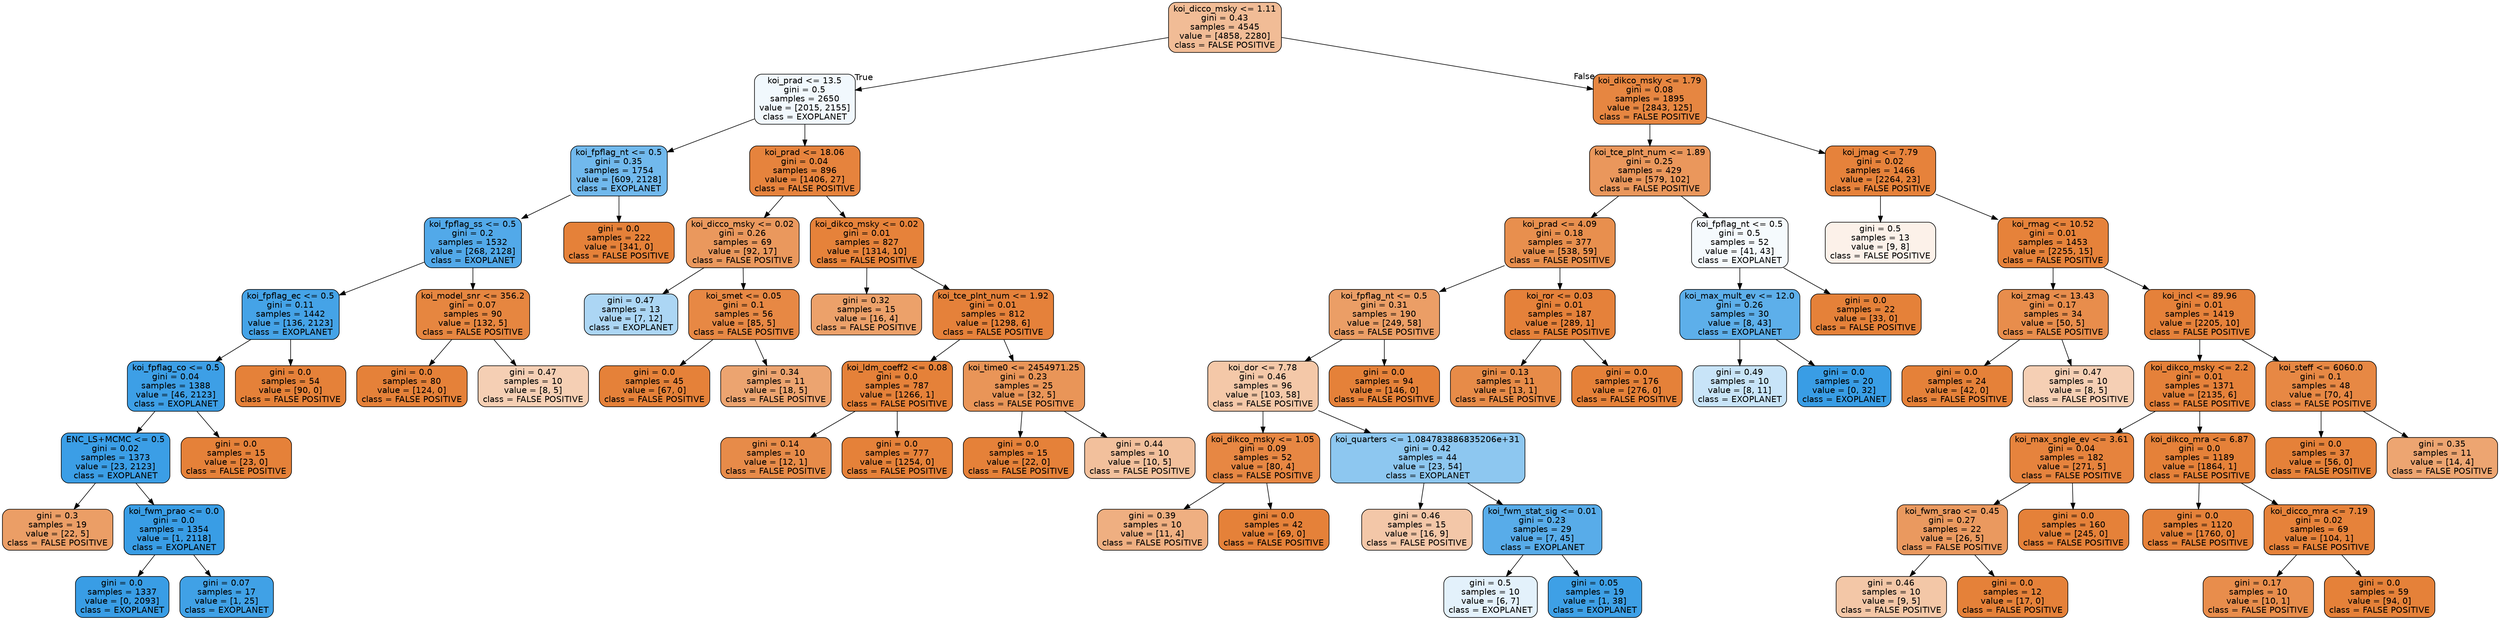 digraph Tree {
node [shape=box, style="filled, rounded", color="black", fontname=helvetica] ;
edge [fontname=helvetica] ;
0 [label="koi_dicco_msky <= 1.11\ngini = 0.43\nsamples = 4545\nvalue = [4858, 2280]\nclass = FALSE POSITIVE", fillcolor="#e5813987"] ;
1 [label="koi_prad <= 13.5\ngini = 0.5\nsamples = 2650\nvalue = [2015, 2155]\nclass = EXOPLANET", fillcolor="#399de511"] ;
0 -> 1 [labeldistance=2.5, labelangle=45, headlabel="True"] ;
2 [label="koi_fpflag_nt <= 0.5\ngini = 0.35\nsamples = 1754\nvalue = [609, 2128]\nclass = EXOPLANET", fillcolor="#399de5b6"] ;
1 -> 2 ;
3 [label="koi_fpflag_ss <= 0.5\ngini = 0.2\nsamples = 1532\nvalue = [268, 2128]\nclass = EXOPLANET", fillcolor="#399de5df"] ;
2 -> 3 ;
4 [label="koi_fpflag_ec <= 0.5\ngini = 0.11\nsamples = 1442\nvalue = [136, 2123]\nclass = EXOPLANET", fillcolor="#399de5ef"] ;
3 -> 4 ;
5 [label="koi_fpflag_co <= 0.5\ngini = 0.04\nsamples = 1388\nvalue = [46, 2123]\nclass = EXOPLANET", fillcolor="#399de5f9"] ;
4 -> 5 ;
6 [label="ENC_LS+MCMC <= 0.5\ngini = 0.02\nsamples = 1373\nvalue = [23, 2123]\nclass = EXOPLANET", fillcolor="#399de5fc"] ;
5 -> 6 ;
7 [label="gini = 0.3\nsamples = 19\nvalue = [22, 5]\nclass = FALSE POSITIVE", fillcolor="#e58139c5"] ;
6 -> 7 ;
8 [label="koi_fwm_prao <= 0.0\ngini = 0.0\nsamples = 1354\nvalue = [1, 2118]\nclass = EXOPLANET", fillcolor="#399de5ff"] ;
6 -> 8 ;
9 [label="gini = 0.0\nsamples = 1337\nvalue = [0, 2093]\nclass = EXOPLANET", fillcolor="#399de5ff"] ;
8 -> 9 ;
10 [label="gini = 0.07\nsamples = 17\nvalue = [1, 25]\nclass = EXOPLANET", fillcolor="#399de5f5"] ;
8 -> 10 ;
11 [label="gini = 0.0\nsamples = 15\nvalue = [23, 0]\nclass = FALSE POSITIVE", fillcolor="#e58139ff"] ;
5 -> 11 ;
12 [label="gini = 0.0\nsamples = 54\nvalue = [90, 0]\nclass = FALSE POSITIVE", fillcolor="#e58139ff"] ;
4 -> 12 ;
13 [label="koi_model_snr <= 356.2\ngini = 0.07\nsamples = 90\nvalue = [132, 5]\nclass = FALSE POSITIVE", fillcolor="#e58139f5"] ;
3 -> 13 ;
14 [label="gini = 0.0\nsamples = 80\nvalue = [124, 0]\nclass = FALSE POSITIVE", fillcolor="#e58139ff"] ;
13 -> 14 ;
15 [label="gini = 0.47\nsamples = 10\nvalue = [8, 5]\nclass = FALSE POSITIVE", fillcolor="#e5813960"] ;
13 -> 15 ;
16 [label="gini = 0.0\nsamples = 222\nvalue = [341, 0]\nclass = FALSE POSITIVE", fillcolor="#e58139ff"] ;
2 -> 16 ;
17 [label="koi_prad <= 18.06\ngini = 0.04\nsamples = 896\nvalue = [1406, 27]\nclass = FALSE POSITIVE", fillcolor="#e58139fa"] ;
1 -> 17 ;
18 [label="koi_dicco_msky <= 0.02\ngini = 0.26\nsamples = 69\nvalue = [92, 17]\nclass = FALSE POSITIVE", fillcolor="#e58139d0"] ;
17 -> 18 ;
19 [label="gini = 0.47\nsamples = 13\nvalue = [7, 12]\nclass = EXOPLANET", fillcolor="#399de56a"] ;
18 -> 19 ;
20 [label="koi_smet <= 0.05\ngini = 0.1\nsamples = 56\nvalue = [85, 5]\nclass = FALSE POSITIVE", fillcolor="#e58139f0"] ;
18 -> 20 ;
21 [label="gini = 0.0\nsamples = 45\nvalue = [67, 0]\nclass = FALSE POSITIVE", fillcolor="#e58139ff"] ;
20 -> 21 ;
22 [label="gini = 0.34\nsamples = 11\nvalue = [18, 5]\nclass = FALSE POSITIVE", fillcolor="#e58139b8"] ;
20 -> 22 ;
23 [label="koi_dikco_msky <= 0.02\ngini = 0.01\nsamples = 827\nvalue = [1314, 10]\nclass = FALSE POSITIVE", fillcolor="#e58139fd"] ;
17 -> 23 ;
24 [label="gini = 0.32\nsamples = 15\nvalue = [16, 4]\nclass = FALSE POSITIVE", fillcolor="#e58139bf"] ;
23 -> 24 ;
25 [label="koi_tce_plnt_num <= 1.92\ngini = 0.01\nsamples = 812\nvalue = [1298, 6]\nclass = FALSE POSITIVE", fillcolor="#e58139fe"] ;
23 -> 25 ;
26 [label="koi_ldm_coeff2 <= 0.08\ngini = 0.0\nsamples = 787\nvalue = [1266, 1]\nclass = FALSE POSITIVE", fillcolor="#e58139ff"] ;
25 -> 26 ;
27 [label="gini = 0.14\nsamples = 10\nvalue = [12, 1]\nclass = FALSE POSITIVE", fillcolor="#e58139ea"] ;
26 -> 27 ;
28 [label="gini = 0.0\nsamples = 777\nvalue = [1254, 0]\nclass = FALSE POSITIVE", fillcolor="#e58139ff"] ;
26 -> 28 ;
29 [label="koi_time0 <= 2454971.25\ngini = 0.23\nsamples = 25\nvalue = [32, 5]\nclass = FALSE POSITIVE", fillcolor="#e58139d7"] ;
25 -> 29 ;
30 [label="gini = 0.0\nsamples = 15\nvalue = [22, 0]\nclass = FALSE POSITIVE", fillcolor="#e58139ff"] ;
29 -> 30 ;
31 [label="gini = 0.44\nsamples = 10\nvalue = [10, 5]\nclass = FALSE POSITIVE", fillcolor="#e581397f"] ;
29 -> 31 ;
32 [label="koi_dikco_msky <= 1.79\ngini = 0.08\nsamples = 1895\nvalue = [2843, 125]\nclass = FALSE POSITIVE", fillcolor="#e58139f4"] ;
0 -> 32 [labeldistance=2.5, labelangle=-45, headlabel="False"] ;
33 [label="koi_tce_plnt_num <= 1.89\ngini = 0.25\nsamples = 429\nvalue = [579, 102]\nclass = FALSE POSITIVE", fillcolor="#e58139d2"] ;
32 -> 33 ;
34 [label="koi_prad <= 4.09\ngini = 0.18\nsamples = 377\nvalue = [538, 59]\nclass = FALSE POSITIVE", fillcolor="#e58139e3"] ;
33 -> 34 ;
35 [label="koi_fpflag_nt <= 0.5\ngini = 0.31\nsamples = 190\nvalue = [249, 58]\nclass = FALSE POSITIVE", fillcolor="#e58139c4"] ;
34 -> 35 ;
36 [label="koi_dor <= 7.78\ngini = 0.46\nsamples = 96\nvalue = [103, 58]\nclass = FALSE POSITIVE", fillcolor="#e581396f"] ;
35 -> 36 ;
37 [label="koi_dikco_msky <= 1.05\ngini = 0.09\nsamples = 52\nvalue = [80, 4]\nclass = FALSE POSITIVE", fillcolor="#e58139f2"] ;
36 -> 37 ;
38 [label="gini = 0.39\nsamples = 10\nvalue = [11, 4]\nclass = FALSE POSITIVE", fillcolor="#e58139a2"] ;
37 -> 38 ;
39 [label="gini = 0.0\nsamples = 42\nvalue = [69, 0]\nclass = FALSE POSITIVE", fillcolor="#e58139ff"] ;
37 -> 39 ;
40 [label="koi_quarters <= 1.084783886835206e+31\ngini = 0.42\nsamples = 44\nvalue = [23, 54]\nclass = EXOPLANET", fillcolor="#399de592"] ;
36 -> 40 ;
41 [label="gini = 0.46\nsamples = 15\nvalue = [16, 9]\nclass = FALSE POSITIVE", fillcolor="#e5813970"] ;
40 -> 41 ;
42 [label="koi_fwm_stat_sig <= 0.01\ngini = 0.23\nsamples = 29\nvalue = [7, 45]\nclass = EXOPLANET", fillcolor="#399de5d7"] ;
40 -> 42 ;
43 [label="gini = 0.5\nsamples = 10\nvalue = [6, 7]\nclass = EXOPLANET", fillcolor="#399de524"] ;
42 -> 43 ;
44 [label="gini = 0.05\nsamples = 19\nvalue = [1, 38]\nclass = EXOPLANET", fillcolor="#399de5f8"] ;
42 -> 44 ;
45 [label="gini = 0.0\nsamples = 94\nvalue = [146, 0]\nclass = FALSE POSITIVE", fillcolor="#e58139ff"] ;
35 -> 45 ;
46 [label="koi_ror <= 0.03\ngini = 0.01\nsamples = 187\nvalue = [289, 1]\nclass = FALSE POSITIVE", fillcolor="#e58139fe"] ;
34 -> 46 ;
47 [label="gini = 0.13\nsamples = 11\nvalue = [13, 1]\nclass = FALSE POSITIVE", fillcolor="#e58139eb"] ;
46 -> 47 ;
48 [label="gini = 0.0\nsamples = 176\nvalue = [276, 0]\nclass = FALSE POSITIVE", fillcolor="#e58139ff"] ;
46 -> 48 ;
49 [label="koi_fpflag_nt <= 0.5\ngini = 0.5\nsamples = 52\nvalue = [41, 43]\nclass = EXOPLANET", fillcolor="#399de50c"] ;
33 -> 49 ;
50 [label="koi_max_mult_ev <= 12.0\ngini = 0.26\nsamples = 30\nvalue = [8, 43]\nclass = EXOPLANET", fillcolor="#399de5d0"] ;
49 -> 50 ;
51 [label="gini = 0.49\nsamples = 10\nvalue = [8, 11]\nclass = EXOPLANET", fillcolor="#399de546"] ;
50 -> 51 ;
52 [label="gini = 0.0\nsamples = 20\nvalue = [0, 32]\nclass = EXOPLANET", fillcolor="#399de5ff"] ;
50 -> 52 ;
53 [label="gini = 0.0\nsamples = 22\nvalue = [33, 0]\nclass = FALSE POSITIVE", fillcolor="#e58139ff"] ;
49 -> 53 ;
54 [label="koi_jmag <= 7.79\ngini = 0.02\nsamples = 1466\nvalue = [2264, 23]\nclass = FALSE POSITIVE", fillcolor="#e58139fc"] ;
32 -> 54 ;
55 [label="gini = 0.5\nsamples = 13\nvalue = [9, 8]\nclass = FALSE POSITIVE", fillcolor="#e581391c"] ;
54 -> 55 ;
56 [label="koi_rmag <= 10.52\ngini = 0.01\nsamples = 1453\nvalue = [2255, 15]\nclass = FALSE POSITIVE", fillcolor="#e58139fd"] ;
54 -> 56 ;
57 [label="koi_zmag <= 13.43\ngini = 0.17\nsamples = 34\nvalue = [50, 5]\nclass = FALSE POSITIVE", fillcolor="#e58139e6"] ;
56 -> 57 ;
58 [label="gini = 0.0\nsamples = 24\nvalue = [42, 0]\nclass = FALSE POSITIVE", fillcolor="#e58139ff"] ;
57 -> 58 ;
59 [label="gini = 0.47\nsamples = 10\nvalue = [8, 5]\nclass = FALSE POSITIVE", fillcolor="#e5813960"] ;
57 -> 59 ;
60 [label="koi_incl <= 89.96\ngini = 0.01\nsamples = 1419\nvalue = [2205, 10]\nclass = FALSE POSITIVE", fillcolor="#e58139fe"] ;
56 -> 60 ;
61 [label="koi_dikco_msky <= 2.2\ngini = 0.01\nsamples = 1371\nvalue = [2135, 6]\nclass = FALSE POSITIVE", fillcolor="#e58139fe"] ;
60 -> 61 ;
62 [label="koi_max_sngle_ev <= 3.61\ngini = 0.04\nsamples = 182\nvalue = [271, 5]\nclass = FALSE POSITIVE", fillcolor="#e58139fa"] ;
61 -> 62 ;
63 [label="koi_fwm_srao <= 0.45\ngini = 0.27\nsamples = 22\nvalue = [26, 5]\nclass = FALSE POSITIVE", fillcolor="#e58139ce"] ;
62 -> 63 ;
64 [label="gini = 0.46\nsamples = 10\nvalue = [9, 5]\nclass = FALSE POSITIVE", fillcolor="#e5813971"] ;
63 -> 64 ;
65 [label="gini = 0.0\nsamples = 12\nvalue = [17, 0]\nclass = FALSE POSITIVE", fillcolor="#e58139ff"] ;
63 -> 65 ;
66 [label="gini = 0.0\nsamples = 160\nvalue = [245, 0]\nclass = FALSE POSITIVE", fillcolor="#e58139ff"] ;
62 -> 66 ;
67 [label="koi_dikco_mra <= 6.87\ngini = 0.0\nsamples = 1189\nvalue = [1864, 1]\nclass = FALSE POSITIVE", fillcolor="#e58139ff"] ;
61 -> 67 ;
68 [label="gini = 0.0\nsamples = 1120\nvalue = [1760, 0]\nclass = FALSE POSITIVE", fillcolor="#e58139ff"] ;
67 -> 68 ;
69 [label="koi_dicco_mra <= 7.19\ngini = 0.02\nsamples = 69\nvalue = [104, 1]\nclass = FALSE POSITIVE", fillcolor="#e58139fd"] ;
67 -> 69 ;
70 [label="gini = 0.17\nsamples = 10\nvalue = [10, 1]\nclass = FALSE POSITIVE", fillcolor="#e58139e6"] ;
69 -> 70 ;
71 [label="gini = 0.0\nsamples = 59\nvalue = [94, 0]\nclass = FALSE POSITIVE", fillcolor="#e58139ff"] ;
69 -> 71 ;
72 [label="koi_steff <= 6060.0\ngini = 0.1\nsamples = 48\nvalue = [70, 4]\nclass = FALSE POSITIVE", fillcolor="#e58139f0"] ;
60 -> 72 ;
73 [label="gini = 0.0\nsamples = 37\nvalue = [56, 0]\nclass = FALSE POSITIVE", fillcolor="#e58139ff"] ;
72 -> 73 ;
74 [label="gini = 0.35\nsamples = 11\nvalue = [14, 4]\nclass = FALSE POSITIVE", fillcolor="#e58139b6"] ;
72 -> 74 ;
}